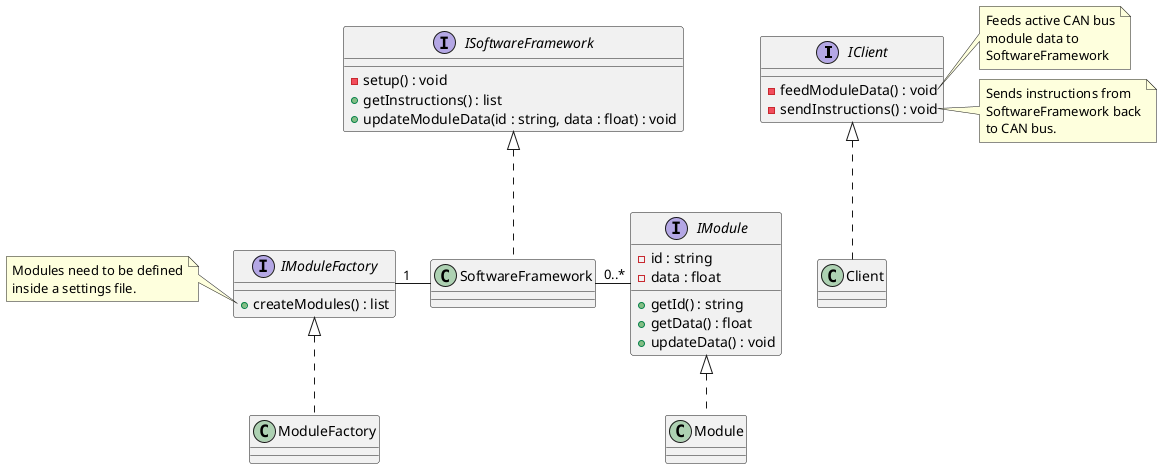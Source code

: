 @startuml Class Diagram

interface IClient
interface IModule
interface IModuleFactory
interface ISoftwareFramework

class Client
class Module
class ModuleFactory
class SoftwareFramework

IClient <|.. Client
IModule <|.. Module
IModuleFactory <|.. ModuleFactory
ISoftwareFramework <|.. SoftwareFramework

SoftwareFramework - "0..*" IModule
SoftwareFramework -left- "1" IModuleFactory

interface IClient {
    - feedModuleData() : void
    - sendInstructions() : void
}

interface IModule {
    - id : string
    - data : float
    + getId() : string
    + getData() : float
    + updateData() : void
}

interface ISoftwareFramework {
    - setup() : void
    + getInstructions() : list
    + updateModuleData(id : string, data : float) : void
}

interface IModuleFactory {
    + createModules() : list
}

note left of IModuleFactory::createModules
    Modules need to be defined
    inside a settings file.
end note

note right of IClient::feedModuleData 
    Feeds active CAN bus
    module data to 
    SoftwareFramework
end note

note right of IClient::sendInstructions 
    Sends instructions from
    SoftwareFramework back
    to CAN bus. 
end note

@enduml